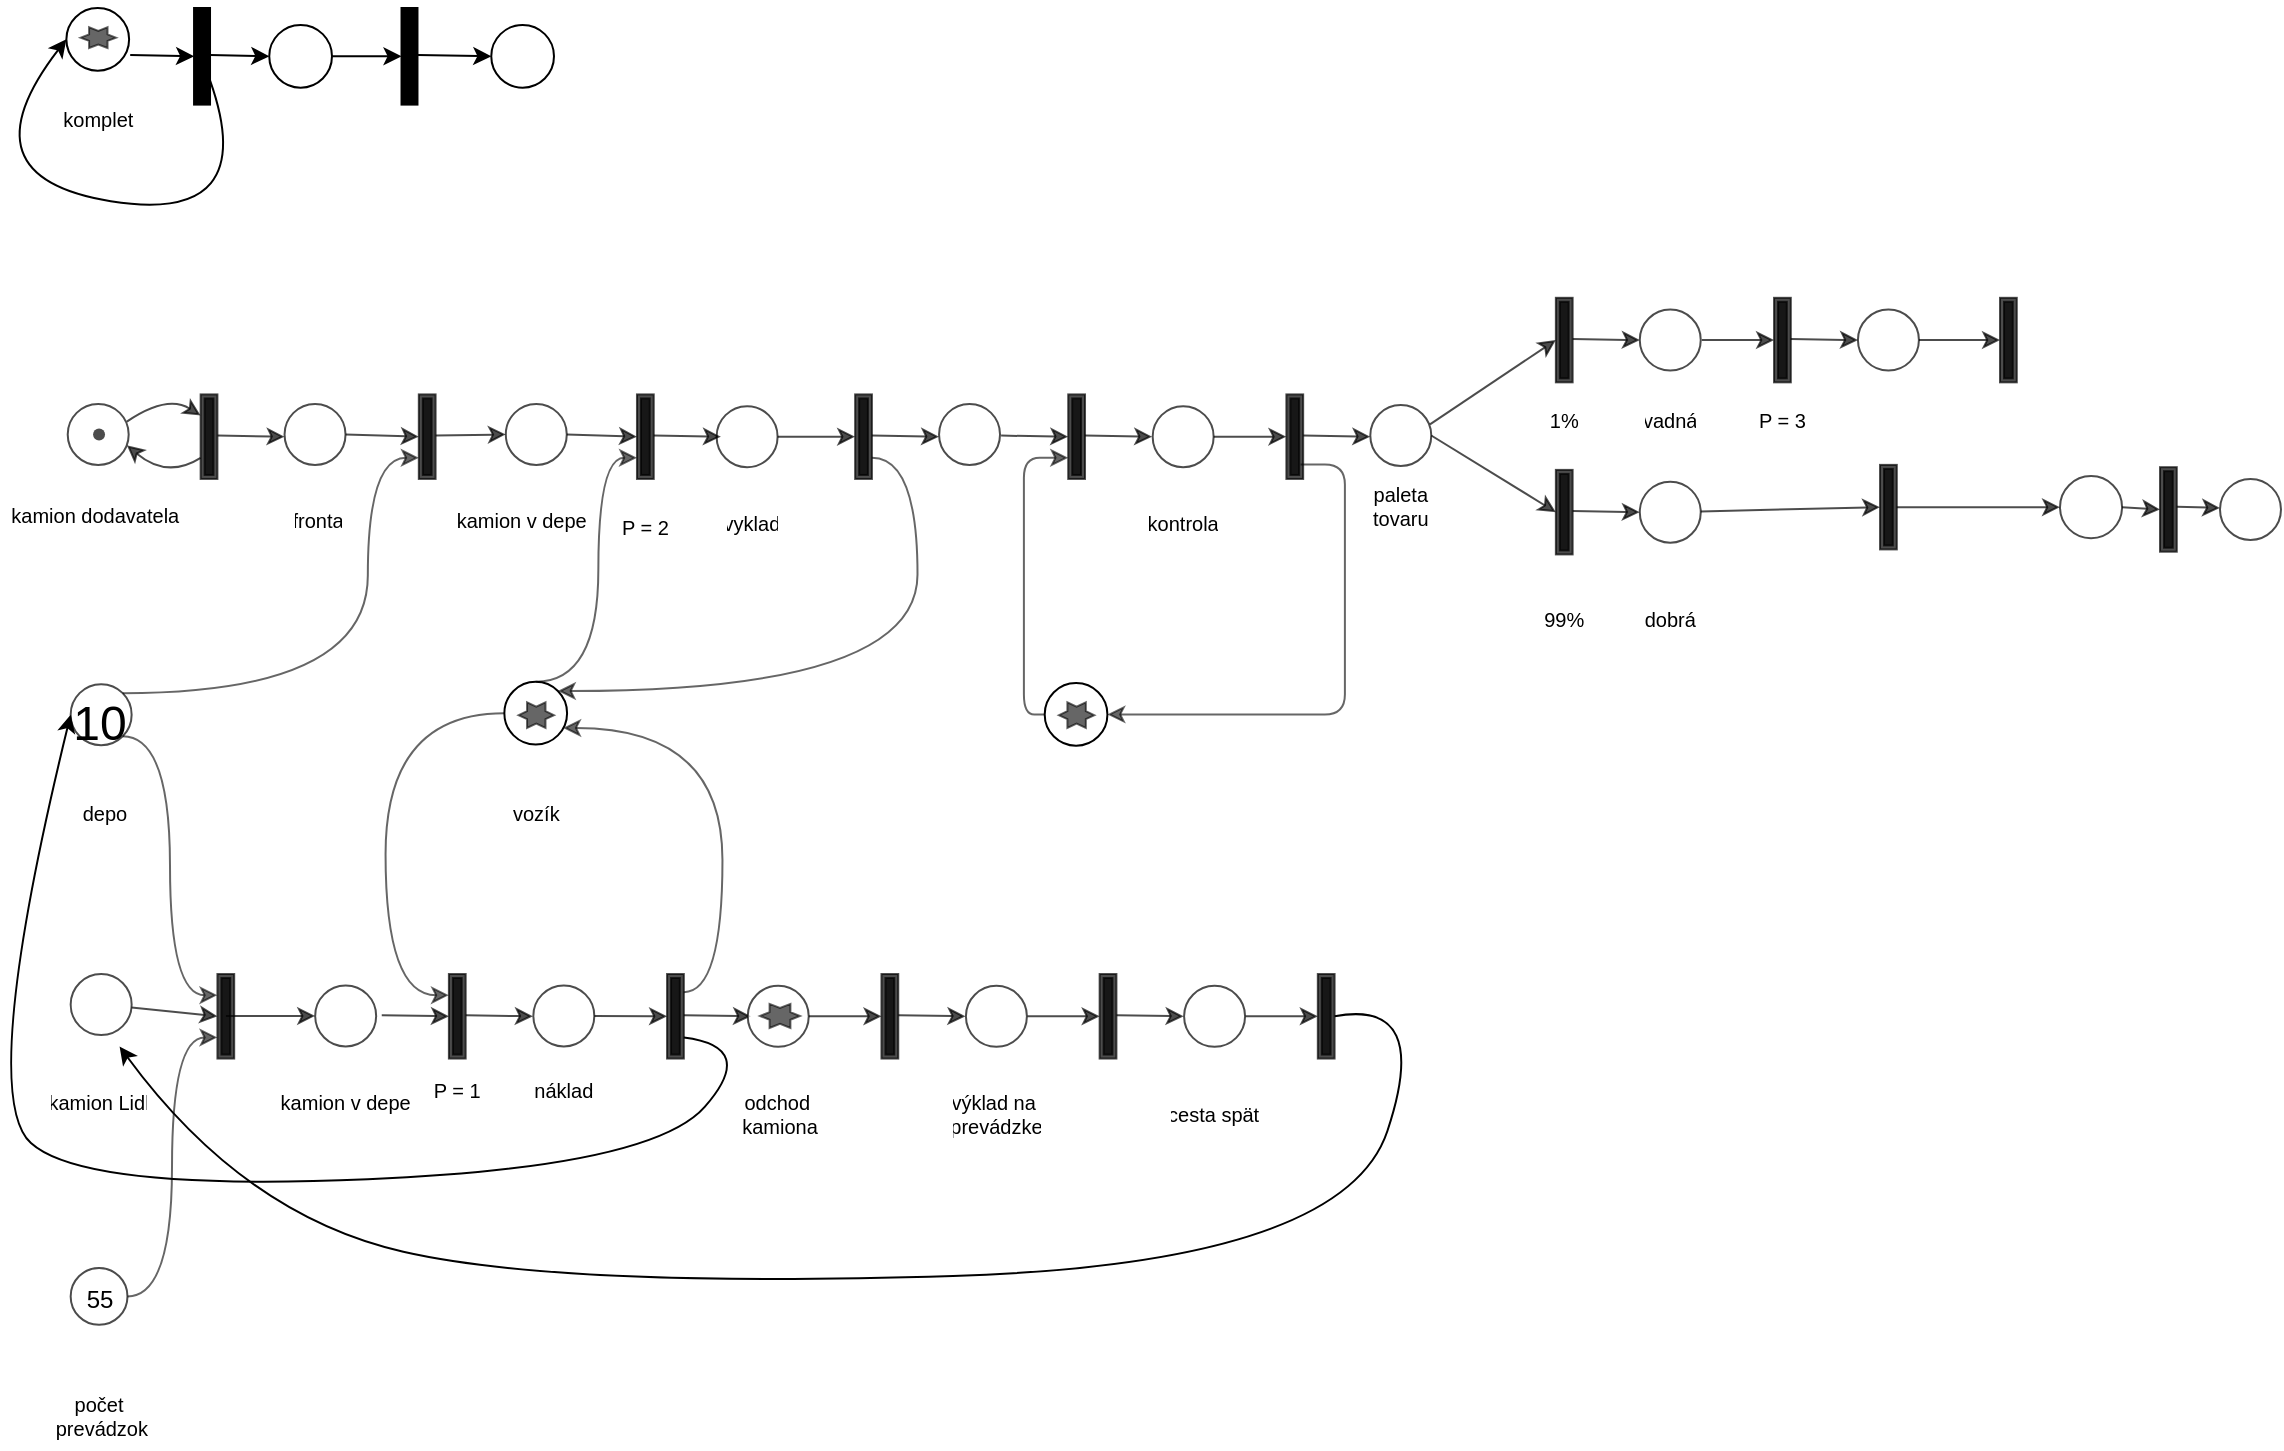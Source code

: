 <mxfile version="15.9.4" type="github">
  <diagram id="BWozmO_GkL4hXTO5bxPj" name="Page-1">
    <mxGraphModel dx="466" dy="721" grid="1" gridSize="10" guides="1" tooltips="1" connect="1" arrows="1" fold="1" page="1" pageScale="1" pageWidth="1169" pageHeight="827" background="#FFFFFF" math="0" shadow="0">
      <root>
        <mxCell id="0" />
        <mxCell id="1" parent="0" />
        <mxCell id="qQqdgJSJCcKyDMFwaH4q-240" value="" style="shape=ext;double=1;rounded=0;whiteSpace=wrap;html=1;fontSize=36;fillColor=#000000;snapToPoint=0;opacity=70;direction=west;" vertex="1" parent="1">
          <mxGeometry x="1020.005" y="197.906" width="8.391" height="42.264" as="geometry" />
        </mxCell>
        <mxCell id="qQqdgJSJCcKyDMFwaH4q-241" value="" style="endArrow=classic;html=1;rounded=0;snapToPoint=0;opacity=70;curved=1;entryX=1;entryY=0.5;entryDx=0;entryDy=0;exitX=0;exitY=0.5;exitDx=0;exitDy=0;" edge="1" parent="1" source="qQqdgJSJCcKyDMFwaH4q-218" target="qQqdgJSJCcKyDMFwaH4q-240">
          <mxGeometry width="50" height="50" relative="1" as="geometry">
            <mxPoint x="980" y="221" as="sourcePoint" />
            <mxPoint x="1016.095" y="221.128" as="targetPoint" />
          </mxGeometry>
        </mxCell>
        <mxCell id="qQqdgJSJCcKyDMFwaH4q-39" value="kamion dodavatela&#xa;" style="text;strokeColor=none;fillColor=none;align=center;verticalAlign=middle;spacingLeft=4;spacingRight=4;overflow=hidden;points=[[0,0.5],[1,0.5]];portConstraint=eastwest;rotatable=0;fontSize=10;rounded=0;" vertex="1" parent="1">
          <mxGeometry x="20" y="294.52" width="95.26" height="36.23" as="geometry" />
        </mxCell>
        <mxCell id="qQqdgJSJCcKyDMFwaH4q-21" value="&lt;p&gt;&lt;br&gt;&lt;/p&gt;" style="ellipse;whiteSpace=wrap;html=1;aspect=fixed;align=center;snapToPoint=0;opacity=70;rounded=0;direction=west;" vertex="1" parent="1">
          <mxGeometry x="53.855" y="250.958" width="30.489" height="30.489" as="geometry" />
        </mxCell>
        <mxCell id="qQqdgJSJCcKyDMFwaH4q-22" value="" style="endArrow=classic;html=1;rounded=0;snapToPoint=0;opacity=70;curved=1;exitX=0.03;exitY=0.709;exitDx=0;exitDy=0;exitPerimeter=0;entryX=1;entryY=0.75;entryDx=0;entryDy=0;" edge="1" parent="1" source="qQqdgJSJCcKyDMFwaH4q-21" target="qQqdgJSJCcKyDMFwaH4q-25">
          <mxGeometry width="50" height="50" relative="1" as="geometry">
            <mxPoint x="86.759" y="256.245" as="sourcePoint" />
            <mxPoint x="120.322" y="256.774" as="targetPoint" />
            <Array as="points">
              <mxPoint x="103.541" y="246.208" />
            </Array>
          </mxGeometry>
        </mxCell>
        <mxCell id="qQqdgJSJCcKyDMFwaH4q-23" value="" style="ellipse;whiteSpace=wrap;html=1;aspect=fixed;fontSize=36;snapToPoint=0;opacity=70;rounded=0;direction=west;" vertex="1" parent="1">
          <mxGeometry x="162.277" y="250.958" width="30.489" height="30.489" as="geometry" />
        </mxCell>
        <mxCell id="qQqdgJSJCcKyDMFwaH4q-24" value="" style="endArrow=classic;html=1;rounded=0;snapToPoint=0;opacity=70;curved=1;" edge="1" parent="1">
          <mxGeometry width="50" height="50" relative="1" as="geometry">
            <mxPoint x="128.713" y="266.811" as="sourcePoint" />
            <mxPoint x="162.277" y="267.34" as="targetPoint" />
          </mxGeometry>
        </mxCell>
        <mxCell id="qQqdgJSJCcKyDMFwaH4q-25" value="" style="shape=ext;double=1;rounded=0;whiteSpace=wrap;html=1;fontSize=36;fillColor=#000000;snapToPoint=0;opacity=70;direction=west;" vertex="1" parent="1">
          <mxGeometry x="120.322" y="246.208" width="8.391" height="42.264" as="geometry" />
        </mxCell>
        <mxCell id="qQqdgJSJCcKyDMFwaH4q-26" value="" style="ellipse;whiteSpace=wrap;html=1;aspect=fixed;fontSize=36;snapToPoint=0;opacity=70;rounded=0;direction=west;" vertex="1" parent="1">
          <mxGeometry x="272.899" y="250.958" width="30.489" height="30.489" as="geometry" />
        </mxCell>
        <mxCell id="qQqdgJSJCcKyDMFwaH4q-27" value="" style="endArrow=classic;html=1;rounded=0;snapToPoint=0;opacity=70;curved=1;entryX=1;entryY=0.5;entryDx=0;entryDy=0;" edge="1" parent="1" target="qQqdgJSJCcKyDMFwaH4q-26">
          <mxGeometry width="50" height="50" relative="1" as="geometry">
            <mxPoint x="237.795" y="266.811" as="sourcePoint" />
            <mxPoint x="271" y="267" as="targetPoint" />
          </mxGeometry>
        </mxCell>
        <mxCell id="qQqdgJSJCcKyDMFwaH4q-28" value="" style="shape=ext;double=1;rounded=0;whiteSpace=wrap;html=1;fontSize=36;fillColor=#000000;snapToPoint=0;opacity=70;direction=west;" vertex="1" parent="1">
          <mxGeometry x="229.404" y="246.208" width="8.391" height="42.264" as="geometry" />
        </mxCell>
        <mxCell id="qQqdgJSJCcKyDMFwaH4q-29" value="" style="endArrow=classic;html=1;rounded=0;snapToPoint=0;opacity=70;curved=1;exitX=0;exitY=0.5;exitDx=0;exitDy=0;" edge="1" parent="1" source="qQqdgJSJCcKyDMFwaH4q-23">
          <mxGeometry width="50" height="50" relative="1" as="geometry">
            <mxPoint x="195.841" y="266.811" as="sourcePoint" />
            <mxPoint x="229.404" y="267.34" as="targetPoint" />
          </mxGeometry>
        </mxCell>
        <mxCell id="qQqdgJSJCcKyDMFwaH4q-30" value="" style="endArrow=classic;html=1;rounded=0;snapToPoint=0;opacity=70;curved=1;entryX=0.03;entryY=0.321;entryDx=0;entryDy=0;entryPerimeter=0;exitX=1;exitY=0.25;exitDx=0;exitDy=0;" edge="1" parent="1" source="qQqdgJSJCcKyDMFwaH4q-25" target="qQqdgJSJCcKyDMFwaH4q-21">
          <mxGeometry width="50" height="50" relative="1" as="geometry">
            <mxPoint x="120.322" y="277.906" as="sourcePoint" />
            <mxPoint x="86.759" y="277.377" as="targetPoint" />
            <Array as="points">
              <mxPoint x="103.541" y="288.472" />
            </Array>
          </mxGeometry>
        </mxCell>
        <mxCell id="qQqdgJSJCcKyDMFwaH4q-33" value="" style="ellipse;whiteSpace=wrap;html=1;aspect=fixed;fontSize=36;snapToPoint=0;opacity=70;rounded=0;direction=west;" vertex="1" parent="1">
          <mxGeometry x="378.311" y="252.098" width="30.489" height="30.489" as="geometry" />
        </mxCell>
        <mxCell id="qQqdgJSJCcKyDMFwaH4q-34" value="" style="endArrow=classic;html=1;rounded=0;snapToPoint=0;opacity=70;curved=1;" edge="1" parent="1">
          <mxGeometry width="50" height="50" relative="1" as="geometry">
            <mxPoint x="346.877" y="266.811" as="sourcePoint" />
            <mxPoint x="380.441" y="267.34" as="targetPoint" />
          </mxGeometry>
        </mxCell>
        <mxCell id="qQqdgJSJCcKyDMFwaH4q-35" value="" style="shape=ext;double=1;rounded=0;whiteSpace=wrap;html=1;fontSize=36;fillColor=#000000;snapToPoint=0;opacity=70;direction=west;" vertex="1" parent="1">
          <mxGeometry x="338.486" y="246.208" width="8.391" height="42.264" as="geometry" />
        </mxCell>
        <mxCell id="qQqdgJSJCcKyDMFwaH4q-36" value="" style="endArrow=classic;html=1;rounded=0;snapToPoint=0;opacity=70;curved=1;exitX=0;exitY=0.5;exitDx=0;exitDy=0;" edge="1" parent="1" source="qQqdgJSJCcKyDMFwaH4q-26">
          <mxGeometry width="50" height="50" relative="1" as="geometry">
            <mxPoint x="304.922" y="266.811" as="sourcePoint" />
            <mxPoint x="338.486" y="267.34" as="targetPoint" />
          </mxGeometry>
        </mxCell>
        <mxCell id="qQqdgJSJCcKyDMFwaH4q-37" value="" style="shape=waypoint;fillStyle=solid;size=6;pointerEvents=1;points=[];fillColor=none;resizable=0;rotatable=0;perimeter=centerPerimeter;snapToPoint=0;fontSize=36;opacity=70;rounded=0;" vertex="1" parent="1">
          <mxGeometry x="49.532" y="246.199" width="40" height="40" as="geometry" />
        </mxCell>
        <mxCell id="qQqdgJSJCcKyDMFwaH4q-40" value="fronta&#xa;" style="text;strokeColor=none;fillColor=none;align=center;verticalAlign=middle;spacingLeft=4;spacingRight=4;overflow=hidden;points=[[0,0.5],[1,0.5]];portConstraint=eastwest;rotatable=0;fontSize=10;snapToPoint=0;opacity=70;rounded=0;direction=west;" vertex="1" parent="1">
          <mxGeometry x="162.277" y="299.038" width="33.564" height="31.698" as="geometry" />
        </mxCell>
        <mxCell id="qQqdgJSJCcKyDMFwaH4q-41" value="kamion v depe&#xa;" style="text;strokeColor=none;fillColor=none;align=center;verticalAlign=middle;spacingLeft=4;spacingRight=4;overflow=hidden;points=[[0,0.5],[1,0.5]];portConstraint=eastwest;rotatable=0;fontSize=10;snapToPoint=0;opacity=70;rounded=0;direction=west;" vertex="1" parent="1">
          <mxGeometry x="240" y="299.04" width="81.7" height="31.7" as="geometry" />
        </mxCell>
        <mxCell id="qQqdgJSJCcKyDMFwaH4q-42" value="" style="ellipse;whiteSpace=wrap;html=1;aspect=fixed;fontSize=36;snapToPoint=0;opacity=70;rounded=0;direction=west;" vertex="1" parent="1">
          <mxGeometry x="489.523" y="250.958" width="30.489" height="30.489" as="geometry" />
        </mxCell>
        <mxCell id="qQqdgJSJCcKyDMFwaH4q-43" value="" style="endArrow=classic;html=1;rounded=0;snapToPoint=0;opacity=70;curved=1;" edge="1" parent="1">
          <mxGeometry width="50" height="50" relative="1" as="geometry">
            <mxPoint x="455.959" y="266.811" as="sourcePoint" />
            <mxPoint x="489.523" y="267.34" as="targetPoint" />
          </mxGeometry>
        </mxCell>
        <mxCell id="qQqdgJSJCcKyDMFwaH4q-44" value="" style="shape=ext;double=1;rounded=0;whiteSpace=wrap;html=1;fontSize=36;fillColor=#000000;snapToPoint=0;opacity=70;direction=west;" vertex="1" parent="1">
          <mxGeometry x="447.568" y="246.208" width="8.391" height="42.264" as="geometry" />
        </mxCell>
        <mxCell id="qQqdgJSJCcKyDMFwaH4q-45" value="" style="endArrow=classic;html=1;rounded=0;snapToPoint=0;opacity=70;curved=1;exitX=0;exitY=0.5;exitDx=0;exitDy=0;" edge="1" parent="1" source="qQqdgJSJCcKyDMFwaH4q-33">
          <mxGeometry width="50" height="50" relative="1" as="geometry">
            <mxPoint x="414.004" y="266.811" as="sourcePoint" />
            <mxPoint x="447.568" y="267.34" as="targetPoint" />
          </mxGeometry>
        </mxCell>
        <mxCell id="qQqdgJSJCcKyDMFwaH4q-46" value="vyklad" style="text;strokeColor=none;fillColor=none;align=center;verticalAlign=middle;spacingLeft=4;spacingRight=4;overflow=hidden;points=[[0,0.5],[1,0.5]];portConstraint=eastwest;rotatable=0;fontSize=10;snapToPoint=0;opacity=70;rounded=0;direction=west;" vertex="1" parent="1">
          <mxGeometry x="378.307" y="294.509" width="35.304" height="31.698" as="geometry" />
        </mxCell>
        <mxCell id="qQqdgJSJCcKyDMFwaH4q-116" value="&lt;font style=&quot;font-size: 24px&quot;&gt;10&lt;/font&gt;" style="ellipse;whiteSpace=wrap;html=1;aspect=fixed;fontSize=36;snapToPoint=0;opacity=70;rounded=0;direction=west;" vertex="1" parent="1">
          <mxGeometry x="55.329" y="391.113" width="30.489" height="30.489" as="geometry" />
        </mxCell>
        <mxCell id="qQqdgJSJCcKyDMFwaH4q-118" value="depo" style="text;strokeColor=none;fillColor=none;align=left;verticalAlign=middle;spacingLeft=4;spacingRight=4;overflow=hidden;points=[[0,0.5],[1,0.5]];portConstraint=eastwest;rotatable=0;fontSize=10;snapToPoint=0;opacity=70;rounded=0;direction=west;" vertex="1" parent="1">
          <mxGeometry x="55.332" y="439.415" width="35.463" height="31.698" as="geometry" />
        </mxCell>
        <mxCell id="qQqdgJSJCcKyDMFwaH4q-119" value="" style="edgeStyle=elbowEdgeStyle;elbow=horizontal;endArrow=classic;html=1;fontSize=24;opacity=60;curved=1;entryX=1;entryY=0.25;entryDx=0;entryDy=0;exitX=0;exitY=1;exitDx=0;exitDy=0;" edge="1" parent="1" source="qQqdgJSJCcKyDMFwaH4q-116" target="qQqdgJSJCcKyDMFwaH4q-28">
          <mxGeometry width="50" height="50" relative="1" as="geometry">
            <mxPoint x="86.362" y="415.264" as="sourcePoint" />
            <mxPoint x="212.781" y="330.736" as="targetPoint" />
            <Array as="points">
              <mxPoint x="203.915" y="379.038" />
            </Array>
          </mxGeometry>
        </mxCell>
        <mxCell id="qQqdgJSJCcKyDMFwaH4q-120" value="" style="ellipse;whiteSpace=wrap;html=1;aspect=fixed;fontSize=36;snapToPoint=0;opacity=70;rounded=0;direction=west;" vertex="1" parent="1">
          <mxGeometry x="596.337" y="252.098" width="30.489" height="30.489" as="geometry" />
        </mxCell>
        <mxCell id="qQqdgJSJCcKyDMFwaH4q-121" value="" style="endArrow=classic;html=1;rounded=0;snapToPoint=0;opacity=70;curved=1;" edge="1" parent="1">
          <mxGeometry width="50" height="50" relative="1" as="geometry">
            <mxPoint x="562.504" y="266.811" as="sourcePoint" />
            <mxPoint x="596.067" y="267.34" as="targetPoint" />
          </mxGeometry>
        </mxCell>
        <mxCell id="qQqdgJSJCcKyDMFwaH4q-122" value="" style="shape=ext;double=1;rounded=0;whiteSpace=wrap;html=1;fontSize=36;fillColor=#000000;snapToPoint=0;opacity=70;direction=west;" vertex="1" parent="1">
          <mxGeometry x="554.113" y="246.208" width="8.391" height="42.264" as="geometry" />
        </mxCell>
        <mxCell id="qQqdgJSJCcKyDMFwaH4q-123" value="" style="endArrow=classic;html=1;rounded=0;snapToPoint=0;opacity=70;curved=1;" edge="1" parent="1">
          <mxGeometry width="50" height="50" relative="1" as="geometry">
            <mxPoint x="520.549" y="266.811" as="sourcePoint" />
            <mxPoint x="554.113" y="267.34" as="targetPoint" />
          </mxGeometry>
        </mxCell>
        <mxCell id="qQqdgJSJCcKyDMFwaH4q-124" value="" style="ellipse;whiteSpace=wrap;html=1;aspect=fixed;fontSize=36;snapToPoint=0;opacity=70;rounded=0;direction=west;" vertex="1" parent="1">
          <mxGeometry x="705.149" y="251.498" width="30.489" height="30.489" as="geometry" />
        </mxCell>
        <mxCell id="qQqdgJSJCcKyDMFwaH4q-125" value="" style="endArrow=classic;html=1;rounded=0;snapToPoint=0;opacity=70;curved=1;" edge="1" parent="1">
          <mxGeometry width="50" height="50" relative="1" as="geometry">
            <mxPoint x="671.586" y="266.811" as="sourcePoint" />
            <mxPoint x="705.149" y="267.34" as="targetPoint" />
          </mxGeometry>
        </mxCell>
        <mxCell id="qQqdgJSJCcKyDMFwaH4q-126" value="" style="shape=ext;double=1;rounded=0;whiteSpace=wrap;html=1;fontSize=36;fillColor=#000000;snapToPoint=0;opacity=70;direction=west;" vertex="1" parent="1">
          <mxGeometry x="663.195" y="246.208" width="8.391" height="42.264" as="geometry" />
        </mxCell>
        <mxCell id="qQqdgJSJCcKyDMFwaH4q-127" value="" style="endArrow=classic;html=1;rounded=0;snapToPoint=0;opacity=70;curved=1;exitX=0;exitY=0.5;exitDx=0;exitDy=0;" edge="1" parent="1" source="qQqdgJSJCcKyDMFwaH4q-120">
          <mxGeometry width="50" height="50" relative="1" as="geometry">
            <mxPoint x="629.631" y="266.811" as="sourcePoint" />
            <mxPoint x="663.195" y="267.34" as="targetPoint" />
          </mxGeometry>
        </mxCell>
        <mxCell id="qQqdgJSJCcKyDMFwaH4q-128" value="kontrola" style="text;strokeColor=none;fillColor=none;align=center;verticalAlign=middle;spacingLeft=4;spacingRight=4;overflow=hidden;points=[[0,0.5],[1,0.5]];portConstraint=eastwest;rotatable=0;fontSize=10;snapToPoint=0;opacity=70;rounded=0;direction=west;" vertex="1" parent="1">
          <mxGeometry x="589.376" y="294.509" width="44.409" height="31.698" as="geometry" />
        </mxCell>
        <mxCell id="qQqdgJSJCcKyDMFwaH4q-129" value="" style="ellipse;whiteSpace=wrap;html=1;aspect=fixed;fontSize=36;snapToPoint=0;opacity=70;rounded=0;direction=west;" vertex="1" parent="1">
          <mxGeometry x="55.333" y="536.019" width="30.489" height="30.489" as="geometry" />
        </mxCell>
        <mxCell id="qQqdgJSJCcKyDMFwaH4q-130" value="" style="shape=ext;double=1;rounded=0;whiteSpace=wrap;html=1;fontSize=36;fillColor=#000000;snapToPoint=0;opacity=70;direction=west;" vertex="1" parent="1">
          <mxGeometry x="128.711" y="536.019" width="8.391" height="42.264" as="geometry" />
        </mxCell>
        <mxCell id="qQqdgJSJCcKyDMFwaH4q-131" value="" style="endArrow=classic;html=1;rounded=0;snapToPoint=0;opacity=70;curved=1;entryX=1;entryY=0.5;entryDx=0;entryDy=0;" edge="1" parent="1" source="qQqdgJSJCcKyDMFwaH4q-129" target="qQqdgJSJCcKyDMFwaH4q-130">
          <mxGeometry width="50" height="50" relative="1" as="geometry">
            <mxPoint x="88.897" y="556.623" as="sourcePoint" />
            <mxPoint x="122.46" y="557.151" as="targetPoint" />
          </mxGeometry>
        </mxCell>
        <mxCell id="qQqdgJSJCcKyDMFwaH4q-132" value="kamion Lidl&#xa;" style="text;strokeColor=none;fillColor=none;align=center;verticalAlign=middle;spacingLeft=4;spacingRight=4;overflow=hidden;points=[[0,0.5],[1,0.5]];portConstraint=eastwest;rotatable=0;fontSize=10;snapToPoint=0;opacity=70;rounded=0;direction=west;" vertex="1" parent="1">
          <mxGeometry x="40.518" y="590.006" width="58.027" height="31.698" as="geometry" />
        </mxCell>
        <mxCell id="qQqdgJSJCcKyDMFwaH4q-133" value="" style="edgeStyle=elbowEdgeStyle;elbow=horizontal;endArrow=classic;html=1;fontSize=24;opacity=60;curved=1;exitX=0;exitY=0;exitDx=0;exitDy=0;entryX=1;entryY=0.75;entryDx=0;entryDy=0;" edge="1" parent="1" source="qQqdgJSJCcKyDMFwaH4q-116" target="qQqdgJSJCcKyDMFwaH4q-130">
          <mxGeometry width="50" height="50" relative="1" as="geometry">
            <mxPoint x="168.451" y="560.17" as="sourcePoint" />
            <mxPoint x="212.781" y="499.792" as="targetPoint" />
          </mxGeometry>
        </mxCell>
        <mxCell id="qQqdgJSJCcKyDMFwaH4q-134" value="" style="ellipse;whiteSpace=wrap;html=1;aspect=fixed;fontSize=36;snapToPoint=0;opacity=70;rounded=0;direction=west;" vertex="1" parent="1">
          <mxGeometry x="55.33" y="683" width="28.41" height="28.41" as="geometry" />
        </mxCell>
        <mxCell id="qQqdgJSJCcKyDMFwaH4q-135" value="" style="edgeStyle=elbowEdgeStyle;elbow=horizontal;endArrow=classic;html=1;fontSize=24;opacity=60;curved=1;exitX=0;exitY=0.5;exitDx=0;exitDy=0;entryX=1;entryY=0.25;entryDx=0;entryDy=0;" edge="1" parent="1" source="qQqdgJSJCcKyDMFwaH4q-134" target="qQqdgJSJCcKyDMFwaH4q-130">
          <mxGeometry width="50" height="50" relative="1" as="geometry">
            <mxPoint x="86.444" y="705.081" as="sourcePoint" />
            <mxPoint x="127.088" y="824.478" as="targetPoint" />
          </mxGeometry>
        </mxCell>
        <mxCell id="qQqdgJSJCcKyDMFwaH4q-140" value="komplet" style="text;strokeColor=none;fillColor=none;align=center;verticalAlign=middle;spacingLeft=4;spacingRight=4;overflow=hidden;points=[[0,0.5],[1,0.5]];portConstraint=eastwest;rotatable=0;fontSize=10;snapToPoint=0;opacity=70;rounded=0;direction=west;" vertex="1" parent="1">
          <mxGeometry x="46.36" y="92.832" width="45.588" height="31.698" as="geometry" />
        </mxCell>
        <mxCell id="qQqdgJSJCcKyDMFwaH4q-1" value="&lt;p&gt;&lt;br&gt;&lt;/p&gt;" style="ellipse;whiteSpace=wrap;html=1;aspect=fixed;align=center;rounded=0;" vertex="1" parent="1">
          <mxGeometry x="53.195" y="53" width="31.36" height="31.36" as="geometry" />
        </mxCell>
        <mxCell id="qQqdgJSJCcKyDMFwaH4q-2" value="" style="endArrow=classic;html=1;rounded=0;curved=1;" edge="1" parent="1">
          <mxGeometry width="50" height="50" relative="1" as="geometry">
            <mxPoint x="85.112" y="76.547" as="sourcePoint" />
            <mxPoint x="117.029" y="77.151" as="targetPoint" />
          </mxGeometry>
        </mxCell>
        <mxCell id="qQqdgJSJCcKyDMFwaH4q-4" value="" style="ellipse;whiteSpace=wrap;html=1;aspect=fixed;fontSize=36;rounded=0;" vertex="1" parent="1">
          <mxGeometry x="154.626" y="61.47" width="31.36" height="31.36" as="geometry" />
        </mxCell>
        <mxCell id="qQqdgJSJCcKyDMFwaH4q-5" value="" style="endArrow=classic;html=1;rounded=0;curved=1;entryX=0;entryY=0.5;entryDx=0;entryDy=0;" edge="1" parent="1" target="qQqdgJSJCcKyDMFwaH4q-4">
          <mxGeometry width="50" height="50" relative="1" as="geometry">
            <mxPoint x="125.009" y="76.547" as="sourcePoint" />
            <mxPoint x="156.926" y="77.151" as="targetPoint" />
          </mxGeometry>
        </mxCell>
        <mxCell id="qQqdgJSJCcKyDMFwaH4q-8" value="" style="shape=ext;double=1;rounded=0;whiteSpace=wrap;html=1;fontSize=36;fillColor=#000000;" vertex="1" parent="1">
          <mxGeometry x="117.029" y="53" width="7.979" height="48.302" as="geometry" />
        </mxCell>
        <mxCell id="qQqdgJSJCcKyDMFwaH4q-12" value="" style="ellipse;whiteSpace=wrap;html=1;aspect=fixed;fontSize=36;rounded=0;" vertex="1" parent="1">
          <mxGeometry x="265.636" y="61.47" width="31.36" height="31.36" as="geometry" />
        </mxCell>
        <mxCell id="qQqdgJSJCcKyDMFwaH4q-13" value="" style="endArrow=classic;html=1;rounded=0;curved=1;entryX=0;entryY=0.5;entryDx=0;entryDy=0;" edge="1" parent="1" target="qQqdgJSJCcKyDMFwaH4q-12">
          <mxGeometry width="50" height="50" relative="1" as="geometry">
            <mxPoint x="228.739" y="76.547" as="sourcePoint" />
            <mxPoint x="260.656" y="77.151" as="targetPoint" />
          </mxGeometry>
        </mxCell>
        <mxCell id="qQqdgJSJCcKyDMFwaH4q-14" value="" style="shape=ext;double=1;rounded=0;whiteSpace=wrap;html=1;fontSize=36;fillColor=#000000;" vertex="1" parent="1">
          <mxGeometry x="220.76" y="53" width="7.979" height="48.302" as="geometry" />
        </mxCell>
        <mxCell id="qQqdgJSJCcKyDMFwaH4q-19" value="" style="endArrow=classic;html=1;rounded=0;curved=1;exitX=1;exitY=0.5;exitDx=0;exitDy=0;" edge="1" parent="1" source="qQqdgJSJCcKyDMFwaH4q-4">
          <mxGeometry width="50" height="50" relative="1" as="geometry">
            <mxPoint x="189" y="77" as="sourcePoint" />
            <mxPoint x="220.76" y="77.151" as="targetPoint" />
          </mxGeometry>
        </mxCell>
        <mxCell id="qQqdgJSJCcKyDMFwaH4q-20" value="" style="endArrow=classic;html=1;rounded=0;fontSize=36;exitX=1;exitY=0.75;exitDx=0;exitDy=0;entryX=0;entryY=0.5;entryDx=0;entryDy=0;curved=1;" edge="1" parent="1" source="qQqdgJSJCcKyDMFwaH4q-8" target="qQqdgJSJCcKyDMFwaH4q-1">
          <mxGeometry width="50" height="50" relative="1" as="geometry">
            <mxPoint x="156.926" y="246.208" as="sourcePoint" />
            <mxPoint x="85.112" y="161.679" as="targetPoint" />
            <Array as="points">
              <mxPoint x="150.72" y="161.679" />
              <mxPoint y="137.528" />
            </Array>
          </mxGeometry>
        </mxCell>
        <mxCell id="qQqdgJSJCcKyDMFwaH4q-115" value="" style="verticalLabelPosition=bottom;verticalAlign=top;html=1;shape=mxgraph.basic.6_point_star;fontSize=10;fillColor=#000000;opacity=60;" vertex="1" parent="1">
          <mxGeometry x="60.29" y="62.66" width="17.73" height="10.34" as="geometry" />
        </mxCell>
        <mxCell id="qQqdgJSJCcKyDMFwaH4q-142" value="" style="ellipse;whiteSpace=wrap;html=1;aspect=fixed;fontSize=36;snapToPoint=0;opacity=70;rounded=0;direction=west;" vertex="1" parent="1">
          <mxGeometry x="177.589" y="541.739" width="30.489" height="30.489" as="geometry" />
        </mxCell>
        <mxCell id="qQqdgJSJCcKyDMFwaH4q-143" value="" style="ellipse;whiteSpace=wrap;html=1;aspect=fixed;fontSize=36;snapToPoint=0;opacity=70;rounded=0;direction=west;" vertex="1" parent="1">
          <mxGeometry x="286.67" y="541.739" width="30.489" height="30.489" as="geometry" />
        </mxCell>
        <mxCell id="qQqdgJSJCcKyDMFwaH4q-144" value="" style="endArrow=classic;html=1;rounded=0;snapToPoint=0;opacity=70;curved=1;" edge="1" parent="1">
          <mxGeometry width="50" height="50" relative="1" as="geometry">
            <mxPoint x="252.837" y="556.623" as="sourcePoint" />
            <mxPoint x="286.4" y="557.151" as="targetPoint" />
          </mxGeometry>
        </mxCell>
        <mxCell id="qQqdgJSJCcKyDMFwaH4q-145" value="" style="shape=ext;double=1;rounded=0;whiteSpace=wrap;html=1;fontSize=36;fillColor=#000000;snapToPoint=0;opacity=70;direction=west;" vertex="1" parent="1">
          <mxGeometry x="244.446" y="536.019" width="8.391" height="42.264" as="geometry" />
        </mxCell>
        <mxCell id="qQqdgJSJCcKyDMFwaH4q-146" value="" style="endArrow=classic;html=1;rounded=0;snapToPoint=0;opacity=70;curved=1;" edge="1" parent="1">
          <mxGeometry width="50" height="50" relative="1" as="geometry">
            <mxPoint x="210.882" y="556.623" as="sourcePoint" />
            <mxPoint x="244.446" y="557.151" as="targetPoint" />
          </mxGeometry>
        </mxCell>
        <mxCell id="qQqdgJSJCcKyDMFwaH4q-148" value="" style="endArrow=classic;html=1;rounded=0;snapToPoint=0;opacity=70;curved=1;" edge="1" parent="1">
          <mxGeometry width="50" height="50" relative="1" as="geometry">
            <mxPoint x="361.919" y="556.623" as="sourcePoint" />
            <mxPoint x="395.482" y="557.151" as="targetPoint" />
          </mxGeometry>
        </mxCell>
        <mxCell id="qQqdgJSJCcKyDMFwaH4q-149" value="" style="shape=ext;double=1;rounded=0;whiteSpace=wrap;html=1;fontSize=36;fillColor=#000000;snapToPoint=0;opacity=70;direction=west;" vertex="1" parent="1">
          <mxGeometry x="353.528" y="536.019" width="8.391" height="42.264" as="geometry" />
        </mxCell>
        <mxCell id="qQqdgJSJCcKyDMFwaH4q-150" value="" style="endArrow=classic;html=1;rounded=0;snapToPoint=0;opacity=70;curved=1;exitX=0;exitY=0.5;exitDx=0;exitDy=0;" edge="1" parent="1" source="qQqdgJSJCcKyDMFwaH4q-143">
          <mxGeometry width="50" height="50" relative="1" as="geometry">
            <mxPoint x="319.964" y="556.623" as="sourcePoint" />
            <mxPoint x="353.528" y="557.151" as="targetPoint" />
          </mxGeometry>
        </mxCell>
        <mxCell id="qQqdgJSJCcKyDMFwaH4q-151" value="náklad" style="text;strokeColor=none;fillColor=none;align=center;verticalAlign=middle;spacingLeft=4;spacingRight=4;overflow=hidden;points=[[0,0.5],[1,0.5]];portConstraint=eastwest;rotatable=0;fontSize=10;snapToPoint=0;opacity=70;rounded=0;direction=west;" vertex="1" parent="1">
          <mxGeometry x="279.05" y="578.29" width="45.73" height="31.7" as="geometry" />
        </mxCell>
        <mxCell id="qQqdgJSJCcKyDMFwaH4q-152" value="" style="ellipse;whiteSpace=wrap;html=1;aspect=fixed;fontSize=36;snapToPoint=0;opacity=70;rounded=0;direction=west;" vertex="1" parent="1">
          <mxGeometry x="393.876" y="541.909" width="30.489" height="30.489" as="geometry" />
        </mxCell>
        <mxCell id="qQqdgJSJCcKyDMFwaH4q-156" value="" style="ellipse;whiteSpace=wrap;html=1;aspect=fixed;fontSize=36;snapToPoint=0;opacity=70;rounded=0;direction=west;" vertex="1" parent="1">
          <mxGeometry x="502.958" y="541.909" width="30.489" height="30.489" as="geometry" />
        </mxCell>
        <mxCell id="qQqdgJSJCcKyDMFwaH4q-157" value="" style="endArrow=classic;html=1;rounded=0;snapToPoint=0;opacity=70;curved=1;" edge="1" parent="1">
          <mxGeometry width="50" height="50" relative="1" as="geometry">
            <mxPoint x="469.125" y="556.623" as="sourcePoint" />
            <mxPoint x="502.688" y="557.151" as="targetPoint" />
          </mxGeometry>
        </mxCell>
        <mxCell id="qQqdgJSJCcKyDMFwaH4q-158" value="" style="shape=ext;double=1;rounded=0;whiteSpace=wrap;html=1;fontSize=36;fillColor=#000000;snapToPoint=0;opacity=70;direction=west;" vertex="1" parent="1">
          <mxGeometry x="460.734" y="536.019" width="8.391" height="42.264" as="geometry" />
        </mxCell>
        <mxCell id="qQqdgJSJCcKyDMFwaH4q-159" value="" style="endArrow=classic;html=1;rounded=0;snapToPoint=0;opacity=70;curved=1;exitX=0;exitY=0.5;exitDx=0;exitDy=0;" edge="1" parent="1" source="qQqdgJSJCcKyDMFwaH4q-152">
          <mxGeometry width="50" height="50" relative="1" as="geometry">
            <mxPoint x="423.531" y="557.755" as="sourcePoint" />
            <mxPoint x="460.734" y="557.151" as="targetPoint" />
          </mxGeometry>
        </mxCell>
        <mxCell id="qQqdgJSJCcKyDMFwaH4q-160" value="odchod &#xa;kamiona" style="text;strokeColor=none;fillColor=none;align=center;verticalAlign=middle;spacingLeft=4;spacingRight=4;overflow=hidden;points=[[0,0.5],[1,0.5]];portConstraint=eastwest;rotatable=0;fontSize=10;snapToPoint=0;opacity=70;rounded=0;direction=west;" vertex="1" parent="1">
          <mxGeometry x="385.659" y="589.996" width="48.682" height="31.698" as="geometry" />
        </mxCell>
        <mxCell id="qQqdgJSJCcKyDMFwaH4q-162" value="" style="endArrow=classic;html=1;rounded=0;snapToPoint=0;opacity=70;curved=1;exitX=0.49;exitY=0.504;exitDx=0;exitDy=0;exitPerimeter=0;entryX=1;entryY=0.5;entryDx=0;entryDy=0;" edge="1" parent="1" source="qQqdgJSJCcKyDMFwaH4q-130" target="qQqdgJSJCcKyDMFwaH4q-142">
          <mxGeometry width="50" height="50" relative="1" as="geometry">
            <mxPoint x="141.853" y="556.442" as="sourcePoint" />
            <mxPoint x="175.416" y="556.97" as="targetPoint" />
          </mxGeometry>
        </mxCell>
        <mxCell id="qQqdgJSJCcKyDMFwaH4q-163" value="&lt;p&gt;&lt;br&gt;&lt;/p&gt;" style="ellipse;whiteSpace=wrap;html=1;aspect=fixed;align=center;rounded=0;" vertex="1" parent="1">
          <mxGeometry x="272.182" y="389.906" width="31.36" height="31.36" as="geometry" />
        </mxCell>
        <mxCell id="qQqdgJSJCcKyDMFwaH4q-164" value="" style="verticalLabelPosition=bottom;verticalAlign=top;html=1;shape=mxgraph.basic.6_point_star;fontSize=10;fillColor=#000000;opacity=60;" vertex="1" parent="1">
          <mxGeometry x="279.27" y="400.17" width="17.73" height="12.83" as="geometry" />
        </mxCell>
        <mxCell id="qQqdgJSJCcKyDMFwaH4q-167" value="" style="edgeStyle=elbowEdgeStyle;elbow=horizontal;endArrow=classic;html=1;fontSize=24;opacity=60;curved=1;exitX=0;exitY=0.5;exitDx=0;exitDy=0;entryX=1;entryY=0.75;entryDx=0;entryDy=0;" edge="1" parent="1" source="qQqdgJSJCcKyDMFwaH4q-163" target="qQqdgJSJCcKyDMFwaH4q-145">
          <mxGeometry width="50" height="50" relative="1" as="geometry">
            <mxPoint x="220.761" y="400.175" as="sourcePoint" />
            <mxPoint x="230.513" y="519.113" as="targetPoint" />
            <Array as="points">
              <mxPoint x="212.781" y="463.566" />
            </Array>
          </mxGeometry>
        </mxCell>
        <mxCell id="qQqdgJSJCcKyDMFwaH4q-168" value="kamion v depe&#xa;" style="text;strokeColor=none;fillColor=none;align=center;verticalAlign=middle;spacingLeft=4;spacingRight=4;overflow=hidden;points=[[0,0.5],[1,0.5]];portConstraint=eastwest;rotatable=0;fontSize=10;snapToPoint=0;opacity=70;rounded=0;direction=west;" vertex="1" parent="1">
          <mxGeometry x="154.63" y="590" width="76.4" height="31.7" as="geometry" />
        </mxCell>
        <mxCell id="qQqdgJSJCcKyDMFwaH4q-169" value="P = 1" style="text;strokeColor=none;fillColor=none;align=center;verticalAlign=middle;spacingLeft=4;spacingRight=4;overflow=hidden;points=[[0,0.5],[1,0.5]];portConstraint=eastwest;rotatable=0;fontSize=10;snapToPoint=0;opacity=70;rounded=0;direction=west;" vertex="1" parent="1">
          <mxGeometry x="230.991" y="578.286" width="35.304" height="31.698" as="geometry" />
        </mxCell>
        <mxCell id="qQqdgJSJCcKyDMFwaH4q-170" value="vozík" style="text;strokeColor=none;fillColor=none;align=left;verticalAlign=middle;spacingLeft=4;spacingRight=4;overflow=hidden;points=[[0,0.5],[1,0.5]];portConstraint=eastwest;rotatable=0;fontSize=10;snapToPoint=0;opacity=70;rounded=0;direction=west;" vertex="1" parent="1">
          <mxGeometry x="270.489" y="439.415" width="35.304" height="31.698" as="geometry" />
        </mxCell>
        <mxCell id="qQqdgJSJCcKyDMFwaH4q-171" value="" style="verticalLabelPosition=bottom;verticalAlign=top;html=1;shape=mxgraph.basic.6_point_star;fontSize=10;fillColor=#000000;opacity=60;" vertex="1" parent="1">
          <mxGeometry x="400" y="550.97" width="20" height="12.03" as="geometry" />
        </mxCell>
        <mxCell id="qQqdgJSJCcKyDMFwaH4q-173" value="výklad na &#xa;prevádzke" style="text;strokeColor=none;fillColor=none;align=center;verticalAlign=middle;spacingLeft=4;spacingRight=4;overflow=hidden;points=[[0,0.5],[1,0.5]];portConstraint=eastwest;rotatable=0;fontSize=10;snapToPoint=0;opacity=70;rounded=0;direction=west;" vertex="1" parent="1">
          <mxGeometry x="491.311" y="590.006" width="53.789" height="31.698" as="geometry" />
        </mxCell>
        <mxCell id="qQqdgJSJCcKyDMFwaH4q-174" value="" style="ellipse;whiteSpace=wrap;html=1;aspect=fixed;fontSize=36;snapToPoint=0;opacity=70;rounded=0;direction=west;" vertex="1" parent="1">
          <mxGeometry x="612.044" y="541.909" width="30.489" height="30.489" as="geometry" />
        </mxCell>
        <mxCell id="qQqdgJSJCcKyDMFwaH4q-175" value="" style="endArrow=classic;html=1;rounded=0;snapToPoint=0;opacity=70;curved=1;" edge="1" parent="1">
          <mxGeometry width="50" height="50" relative="1" as="geometry">
            <mxPoint x="578.21" y="556.623" as="sourcePoint" />
            <mxPoint x="611.774" y="557.151" as="targetPoint" />
          </mxGeometry>
        </mxCell>
        <mxCell id="qQqdgJSJCcKyDMFwaH4q-176" value="" style="shape=ext;double=1;rounded=0;whiteSpace=wrap;html=1;fontSize=36;fillColor=#000000;snapToPoint=0;opacity=70;direction=west;" vertex="1" parent="1">
          <mxGeometry x="569.819" y="536.019" width="8.391" height="42.264" as="geometry" />
        </mxCell>
        <mxCell id="qQqdgJSJCcKyDMFwaH4q-177" value="" style="endArrow=classic;html=1;rounded=0;snapToPoint=0;opacity=70;curved=1;exitX=0;exitY=0.5;exitDx=0;exitDy=0;" edge="1" parent="1">
          <mxGeometry width="50" height="50" relative="1" as="geometry">
            <mxPoint x="533.723" y="557.151" as="sourcePoint" />
            <mxPoint x="569.819" y="557.151" as="targetPoint" />
          </mxGeometry>
        </mxCell>
        <mxCell id="qQqdgJSJCcKyDMFwaH4q-178" value="cesta späť" style="text;strokeColor=none;fillColor=none;align=center;verticalAlign=middle;spacingLeft=4;spacingRight=4;overflow=hidden;points=[[0,0.5],[1,0.5]];portConstraint=eastwest;rotatable=0;fontSize=10;snapToPoint=0;opacity=70;rounded=0;direction=west;" vertex="1" parent="1">
          <mxGeometry x="600.397" y="590.006" width="53.789" height="31.698" as="geometry" />
        </mxCell>
        <mxCell id="qQqdgJSJCcKyDMFwaH4q-179" value="" style="shape=ext;double=1;rounded=0;whiteSpace=wrap;html=1;fontSize=36;fillColor=#000000;snapToPoint=0;opacity=70;direction=west;" vertex="1" parent="1">
          <mxGeometry x="678.905" y="536.019" width="8.391" height="42.264" as="geometry" />
        </mxCell>
        <mxCell id="qQqdgJSJCcKyDMFwaH4q-180" value="" style="endArrow=classic;html=1;rounded=0;snapToPoint=0;opacity=70;curved=1;exitX=0;exitY=0.5;exitDx=0;exitDy=0;" edge="1" parent="1">
          <mxGeometry width="50" height="50" relative="1" as="geometry">
            <mxPoint x="642.808" y="557.151" as="sourcePoint" />
            <mxPoint x="678.905" y="557.151" as="targetPoint" />
          </mxGeometry>
        </mxCell>
        <mxCell id="qQqdgJSJCcKyDMFwaH4q-183" value="" style="endArrow=classic;html=1;rounded=0;fontSize=36;curved=1;exitX=0;exitY=0.25;exitDx=0;exitDy=0;entryX=1;entryY=0.5;entryDx=0;entryDy=0;" edge="1" parent="1" source="qQqdgJSJCcKyDMFwaH4q-149" target="qQqdgJSJCcKyDMFwaH4q-116">
          <mxGeometry width="50" height="50" relative="1" as="geometry">
            <mxPoint x="700.403" y="693.0" as="sourcePoint" />
            <mxPoint x="53.195" y="415.264" as="targetPoint" />
            <Array as="points">
              <mxPoint x="398.964" y="572.245" />
              <mxPoint x="345.769" y="632.623" />
              <mxPoint x="62.061" y="644.698" />
              <mxPoint x="8.866" y="596.396" />
            </Array>
          </mxGeometry>
        </mxCell>
        <mxCell id="qQqdgJSJCcKyDMFwaH4q-189" value="" style="edgeStyle=elbowEdgeStyle;elbow=horizontal;endArrow=classic;html=1;fontSize=24;opacity=60;curved=1;exitX=0;exitY=0.5;exitDx=0;exitDy=0;entryX=0.938;entryY=0.735;entryDx=0;entryDy=0;entryPerimeter=0;" edge="1" parent="1" target="qQqdgJSJCcKyDMFwaH4q-163">
          <mxGeometry width="50" height="50" relative="1" as="geometry">
            <mxPoint x="361.919" y="545.075" as="sourcePoint" />
            <mxPoint x="389.655" y="410.132" as="targetPoint" />
            <Array as="points">
              <mxPoint x="381.232" y="463.566" />
            </Array>
          </mxGeometry>
        </mxCell>
        <mxCell id="qQqdgJSJCcKyDMFwaH4q-188" value="" style="endArrow=classic;html=1;rounded=0;fontSize=36;curved=1;exitX=0;exitY=0.5;exitDx=0;exitDy=0;" edge="1" parent="1" source="qQqdgJSJCcKyDMFwaH4q-179">
          <mxGeometry width="50" height="50" relative="1" as="geometry">
            <mxPoint x="791.722" y="557.755" as="sourcePoint" />
            <mxPoint x="79.793" y="572.245" as="targetPoint" />
            <Array as="points">
              <mxPoint x="735.867" y="548.094" />
              <mxPoint x="691.538" y="680.925" />
              <mxPoint x="301.439" y="693.0" />
              <mxPoint x="141.854" y="656.774" />
            </Array>
          </mxGeometry>
        </mxCell>
        <mxCell id="qQqdgJSJCcKyDMFwaH4q-190" value="" style="edgeStyle=elbowEdgeStyle;elbow=horizontal;endArrow=classic;html=1;fontSize=24;opacity=60;curved=1;exitX=0.5;exitY=0;exitDx=0;exitDy=0;entryX=1;entryY=0.25;entryDx=0;entryDy=0;" edge="1" parent="1" source="qQqdgJSJCcKyDMFwaH4q-163" target="qQqdgJSJCcKyDMFwaH4q-35">
          <mxGeometry width="50" height="50" relative="1" as="geometry">
            <mxPoint x="377.23" y="439.415" as="sourcePoint" />
            <mxPoint x="317.432" y="316.197" as="targetPoint" />
            <Array as="points">
              <mxPoint x="319.171" y="330.736" />
            </Array>
          </mxGeometry>
        </mxCell>
        <mxCell id="qQqdgJSJCcKyDMFwaH4q-191" value="P = 2" style="text;strokeColor=none;fillColor=none;align=center;verticalAlign=middle;spacingLeft=4;spacingRight=4;overflow=hidden;points=[[0,0.5],[1,0.5]];portConstraint=eastwest;rotatable=0;fontSize=10;snapToPoint=0;opacity=70;rounded=0;direction=west;" vertex="1" parent="1">
          <mxGeometry x="325.032" y="296.78" width="35.304" height="31.698" as="geometry" />
        </mxCell>
        <mxCell id="qQqdgJSJCcKyDMFwaH4q-192" value="počet &#xa;prevádzok" style="text;strokeColor=none;fillColor=none;align=center;verticalAlign=middle;spacingLeft=4;spacingRight=4;overflow=hidden;points=[[0,0.5],[1,0.5]];portConstraint=eastwest;rotatable=0;fontSize=10;snapToPoint=0;opacity=70;rounded=0;direction=west;" vertex="1" parent="1">
          <mxGeometry x="41.918" y="741.302" width="58.027" height="31.698" as="geometry" />
        </mxCell>
        <mxCell id="qQqdgJSJCcKyDMFwaH4q-193" value="" style="edgeStyle=elbowEdgeStyle;elbow=horizontal;endArrow=classic;html=1;fontSize=24;opacity=60;curved=1;exitX=0;exitY=0.25;exitDx=0;exitDy=0;entryX=1;entryY=0;entryDx=0;entryDy=0;" edge="1" parent="1" source="qQqdgJSJCcKyDMFwaH4q-44" target="qQqdgJSJCcKyDMFwaH4q-163">
          <mxGeometry width="50" height="50" relative="1" as="geometry">
            <mxPoint x="384.777" y="330.748" as="sourcePoint" />
            <mxPoint x="301.439" y="391.113" as="targetPoint" />
            <Array as="points">
              <mxPoint x="478.757" y="294.509" />
              <mxPoint x="434.427" y="366.962" />
            </Array>
          </mxGeometry>
        </mxCell>
        <mxCell id="qQqdgJSJCcKyDMFwaH4q-194" value="&lt;p&gt;&lt;br&gt;&lt;/p&gt;" style="ellipse;whiteSpace=wrap;html=1;aspect=fixed;align=center;rounded=0;" vertex="1" parent="1">
          <mxGeometry x="542.352" y="390.509" width="31.36" height="31.36" as="geometry" />
        </mxCell>
        <mxCell id="qQqdgJSJCcKyDMFwaH4q-195" value="" style="verticalLabelPosition=bottom;verticalAlign=top;html=1;shape=mxgraph.basic.6_point_star;fontSize=10;fillColor=#000000;opacity=60;" vertex="1" parent="1">
          <mxGeometry x="549.44" y="400.17" width="17.73" height="12.83" as="geometry" />
        </mxCell>
        <mxCell id="qQqdgJSJCcKyDMFwaH4q-196" value="" style="edgeStyle=elbowEdgeStyle;elbow=horizontal;endArrow=classic;html=1;fontSize=24;opacity=60;entryX=1;entryY=0.25;entryDx=0;entryDy=0;rounded=1;exitX=0;exitY=0.5;exitDx=0;exitDy=0;" edge="1" parent="1" source="qQqdgJSJCcKyDMFwaH4q-194" target="qQqdgJSJCcKyDMFwaH4q-122">
          <mxGeometry width="50" height="50" relative="1" as="geometry">
            <mxPoint x="540.818" y="412.849" as="sourcePoint" />
            <mxPoint x="531.797" y="326.208" as="targetPoint" />
            <Array as="points">
              <mxPoint x="531.952" y="342.811" />
            </Array>
          </mxGeometry>
        </mxCell>
        <mxCell id="qQqdgJSJCcKyDMFwaH4q-197" value="" style="edgeStyle=elbowEdgeStyle;elbow=horizontal;endArrow=classic;html=1;fontSize=24;opacity=60;exitX=0;exitY=0;exitDx=0;exitDy=0;entryX=1;entryY=0.5;entryDx=0;entryDy=0;rounded=1;" edge="1" parent="1" target="qQqdgJSJCcKyDMFwaH4q-194">
          <mxGeometry width="50" height="50" relative="1" as="geometry">
            <mxPoint x="670.282" y="281.202" as="sourcePoint" />
            <mxPoint x="663.195" y="400.172" as="targetPoint" />
            <Array as="points">
              <mxPoint x="692.451" y="334.032" />
            </Array>
          </mxGeometry>
        </mxCell>
        <mxCell id="qQqdgJSJCcKyDMFwaH4q-198" value="" style="ellipse;whiteSpace=wrap;html=1;aspect=fixed;fontSize=36;snapToPoint=0;opacity=70;rounded=0;direction=east;" vertex="1" parent="1">
          <mxGeometry x="839.884" y="203.796" width="30.489" height="30.489" as="geometry" />
        </mxCell>
        <mxCell id="qQqdgJSJCcKyDMFwaH4q-199" value="" style="endArrow=classic;html=1;rounded=0;snapToPoint=0;opacity=70;curved=1;" edge="1" parent="1">
          <mxGeometry width="50" height="50" relative="1" as="geometry">
            <mxPoint x="806.32" y="218.509" as="sourcePoint" />
            <mxPoint x="839.884" y="219.038" as="targetPoint" />
          </mxGeometry>
        </mxCell>
        <mxCell id="qQqdgJSJCcKyDMFwaH4q-200" value="" style="shape=ext;double=1;rounded=0;whiteSpace=wrap;html=1;fontSize=36;fillColor=#000000;snapToPoint=0;opacity=70;direction=east;" vertex="1" parent="1">
          <mxGeometry x="797.929" y="197.906" width="8.391" height="42.264" as="geometry" />
        </mxCell>
        <mxCell id="qQqdgJSJCcKyDMFwaH4q-201" value="" style="endArrow=classic;html=1;rounded=0;snapToPoint=0;opacity=70;curved=1;entryX=0;entryY=0.5;entryDx=0;entryDy=0;" edge="1" parent="1" target="qQqdgJSJCcKyDMFwaH4q-200">
          <mxGeometry width="50" height="50" relative="1" as="geometry">
            <mxPoint x="734.98" y="261.158" as="sourcePoint" />
            <mxPoint x="797.929" y="224.328" as="targetPoint" />
          </mxGeometry>
        </mxCell>
        <mxCell id="qQqdgJSJCcKyDMFwaH4q-203" value="" style="ellipse;whiteSpace=wrap;html=1;aspect=fixed;fontSize=36;snapToPoint=0;opacity=70;rounded=0;direction=east;" vertex="1" parent="1">
          <mxGeometry x="839.884" y="289.833" width="30.489" height="30.489" as="geometry" />
        </mxCell>
        <mxCell id="qQqdgJSJCcKyDMFwaH4q-204" value="" style="endArrow=classic;html=1;rounded=0;snapToPoint=0;opacity=70;curved=1;" edge="1" parent="1">
          <mxGeometry width="50" height="50" relative="1" as="geometry">
            <mxPoint x="806.32" y="304.547" as="sourcePoint" />
            <mxPoint x="839.884" y="305.075" as="targetPoint" />
          </mxGeometry>
        </mxCell>
        <mxCell id="qQqdgJSJCcKyDMFwaH4q-205" value="" style="shape=ext;double=1;rounded=0;whiteSpace=wrap;html=1;fontSize=36;fillColor=#000000;snapToPoint=0;opacity=70;direction=east;" vertex="1" parent="1">
          <mxGeometry x="797.929" y="283.943" width="8.391" height="42.264" as="geometry" />
        </mxCell>
        <mxCell id="qQqdgJSJCcKyDMFwaH4q-206" value="" style="endArrow=classic;html=1;rounded=0;snapToPoint=0;opacity=70;curved=1;entryX=0;entryY=0.5;entryDx=0;entryDy=0;exitX=0;exitY=0.5;exitDx=0;exitDy=0;" edge="1" parent="1" source="qQqdgJSJCcKyDMFwaH4q-124" target="qQqdgJSJCcKyDMFwaH4q-205">
          <mxGeometry width="50" height="50" relative="1" as="geometry">
            <mxPoint x="743.784" y="276.357" as="sourcePoint" />
            <mxPoint x="797.929" y="310.365" as="targetPoint" />
          </mxGeometry>
        </mxCell>
        <mxCell id="qQqdgJSJCcKyDMFwaH4q-207" value="99%" style="text;strokeColor=none;fillColor=none;align=center;verticalAlign=middle;spacingLeft=4;spacingRight=4;overflow=hidden;points=[[0,0.5],[1,0.5]];portConstraint=eastwest;rotatable=0;fontSize=10;snapToPoint=0;opacity=70;rounded=0;direction=west;" vertex="1" parent="1">
          <mxGeometry x="784.35" y="342.81" width="35.56" height="31.7" as="geometry" />
        </mxCell>
        <mxCell id="qQqdgJSJCcKyDMFwaH4q-208" value="1%" style="text;strokeColor=none;fillColor=none;align=center;verticalAlign=middle;spacingLeft=4;spacingRight=4;overflow=hidden;points=[[0,0.5],[1,0.5]];portConstraint=eastwest;rotatable=0;fontSize=10;snapToPoint=0;opacity=70;rounded=0;direction=west;" vertex="1" parent="1">
          <mxGeometry x="788.69" y="243.189" width="26.872" height="31.698" as="geometry" />
        </mxCell>
        <mxCell id="qQqdgJSJCcKyDMFwaH4q-218" value="" style="ellipse;whiteSpace=wrap;html=1;aspect=fixed;fontSize=36;snapToPoint=0;opacity=70;rounded=0;direction=west;" vertex="1" parent="1">
          <mxGeometry x="948.969" y="203.796" width="30.489" height="30.489" as="geometry" />
        </mxCell>
        <mxCell id="qQqdgJSJCcKyDMFwaH4q-219" value="" style="endArrow=classic;html=1;rounded=0;snapToPoint=0;opacity=70;curved=1;" edge="1" parent="1">
          <mxGeometry width="50" height="50" relative="1" as="geometry">
            <mxPoint x="915.406" y="218.509" as="sourcePoint" />
            <mxPoint x="948.969" y="219.038" as="targetPoint" />
          </mxGeometry>
        </mxCell>
        <mxCell id="qQqdgJSJCcKyDMFwaH4q-220" value="" style="shape=ext;double=1;rounded=0;whiteSpace=wrap;html=1;fontSize=36;fillColor=#000000;snapToPoint=0;opacity=70;direction=west;" vertex="1" parent="1">
          <mxGeometry x="907.015" y="197.906" width="8.391" height="42.264" as="geometry" />
        </mxCell>
        <mxCell id="qQqdgJSJCcKyDMFwaH4q-221" value="" style="endArrow=classic;html=1;rounded=0;snapToPoint=0;opacity=70;curved=1;exitX=0;exitY=0.5;exitDx=0;exitDy=0;" edge="1" parent="1">
          <mxGeometry width="50" height="50" relative="1" as="geometry">
            <mxPoint x="870.918" y="219.038" as="sourcePoint" />
            <mxPoint x="907.015" y="219.038" as="targetPoint" />
          </mxGeometry>
        </mxCell>
        <mxCell id="qQqdgJSJCcKyDMFwaH4q-222" value="" style="ellipse;whiteSpace=wrap;html=1;aspect=fixed;fontSize=36;snapToPoint=0;opacity=70;rounded=0;direction=west;" vertex="1" parent="1">
          <mxGeometry x="1050" y="287.06" width="31.03" height="31.03" as="geometry" />
        </mxCell>
        <mxCell id="qQqdgJSJCcKyDMFwaH4q-223" value="" style="endArrow=classic;html=1;rounded=0;snapToPoint=0;opacity=70;curved=1;startArrow=none;exitX=0;exitY=0.5;exitDx=0;exitDy=0;entryX=1;entryY=0.5;entryDx=0;entryDy=0;" edge="1" parent="1" source="qQqdgJSJCcKyDMFwaH4q-224" target="qQqdgJSJCcKyDMFwaH4q-222">
          <mxGeometry width="50" height="50" relative="1" as="geometry">
            <mxPoint x="915.406" y="304.547" as="sourcePoint" />
            <mxPoint x="1050" y="305" as="targetPoint" />
          </mxGeometry>
        </mxCell>
        <mxCell id="qQqdgJSJCcKyDMFwaH4q-225" value="" style="endArrow=classic;html=1;rounded=0;snapToPoint=0;opacity=70;curved=1;entryX=1;entryY=0.5;entryDx=0;entryDy=0;" edge="1" parent="1" source="qQqdgJSJCcKyDMFwaH4q-203" target="qQqdgJSJCcKyDMFwaH4q-224">
          <mxGeometry width="50" height="50" relative="1" as="geometry">
            <mxPoint x="871" y="303" as="sourcePoint" />
            <mxPoint x="907.015" y="305.075" as="targetPoint" />
          </mxGeometry>
        </mxCell>
        <mxCell id="qQqdgJSJCcKyDMFwaH4q-229" value="&lt;font style=&quot;font-size: 12px&quot;&gt;55&lt;/font&gt;" style="text;html=1;strokeColor=none;fillColor=none;align=center;verticalAlign=middle;whiteSpace=wrap;rounded=0;fontSize=18;opacity=60;" vertex="1" parent="1">
          <mxGeometry x="60.29" y="687.2" width="20" height="20" as="geometry" />
        </mxCell>
        <mxCell id="qQqdgJSJCcKyDMFwaH4q-224" value="" style="shape=ext;double=1;rounded=0;whiteSpace=wrap;html=1;fontSize=36;fillColor=#000000;snapToPoint=0;opacity=70;direction=west;" vertex="1" parent="1">
          <mxGeometry x="960.015" y="281.443" width="8.391" height="42.264" as="geometry" />
        </mxCell>
        <mxCell id="qQqdgJSJCcKyDMFwaH4q-245" value="" style="shape=ext;double=1;rounded=0;whiteSpace=wrap;html=1;fontSize=36;fillColor=#000000;snapToPoint=0;opacity=70;direction=west;" vertex="1" parent="1">
          <mxGeometry x="1100.005" y="282.586" width="8.391" height="42.264" as="geometry" />
        </mxCell>
        <mxCell id="qQqdgJSJCcKyDMFwaH4q-246" value="" style="endArrow=classic;html=1;rounded=0;snapToPoint=0;opacity=70;curved=1;exitX=0;exitY=0.5;exitDx=0;exitDy=0;entryX=1;entryY=0.5;entryDx=0;entryDy=0;" edge="1" parent="1" target="qQqdgJSJCcKyDMFwaH4q-245">
          <mxGeometry width="50" height="50" relative="1" as="geometry">
            <mxPoint x="1081.028" y="302.58" as="sourcePoint" />
            <mxPoint x="1100" y="303" as="targetPoint" />
          </mxGeometry>
        </mxCell>
        <mxCell id="qQqdgJSJCcKyDMFwaH4q-247" value="" style="ellipse;whiteSpace=wrap;html=1;aspect=fixed;fontSize=36;snapToPoint=0;opacity=70;rounded=0;direction=west;" vertex="1" parent="1">
          <mxGeometry x="1129.999" y="288.476" width="30.489" height="30.489" as="geometry" />
        </mxCell>
        <mxCell id="qQqdgJSJCcKyDMFwaH4q-248" value="" style="endArrow=classic;html=1;rounded=0;snapToPoint=0;opacity=70;curved=1;" edge="1" parent="1">
          <mxGeometry width="50" height="50" relative="1" as="geometry">
            <mxPoint x="1108.396" y="302.319" as="sourcePoint" />
            <mxPoint x="1130" y="303" as="targetPoint" />
          </mxGeometry>
        </mxCell>
        <mxCell id="qQqdgJSJCcKyDMFwaH4q-250" value="paleta&#xa;tovaru" style="text;strokeColor=none;fillColor=none;align=center;verticalAlign=middle;spacingLeft=4;spacingRight=4;overflow=hidden;points=[[0,0.5],[1,0.5]];portConstraint=eastwest;rotatable=0;fontSize=10;snapToPoint=0;opacity=70;rounded=0;direction=west;" vertex="1" parent="1">
          <mxGeometry x="698.186" y="286.199" width="44.409" height="31.698" as="geometry" />
        </mxCell>
        <mxCell id="qQqdgJSJCcKyDMFwaH4q-251" value="dobrá" style="text;strokeColor=none;fillColor=none;align=center;verticalAlign=middle;spacingLeft=4;spacingRight=4;overflow=hidden;points=[[0,0.5],[1,0.5]];portConstraint=eastwest;rotatable=0;fontSize=10;snapToPoint=0;opacity=70;rounded=0;direction=west;" vertex="1" parent="1">
          <mxGeometry x="837.35" y="342.81" width="35.56" height="31.7" as="geometry" />
        </mxCell>
        <mxCell id="qQqdgJSJCcKyDMFwaH4q-252" value="vadná" style="text;strokeColor=none;fillColor=none;align=center;verticalAlign=middle;spacingLeft=4;spacingRight=4;overflow=hidden;points=[[0,0.5],[1,0.5]];portConstraint=eastwest;rotatable=0;fontSize=10;snapToPoint=0;opacity=70;rounded=0;direction=west;" vertex="1" parent="1">
          <mxGeometry x="837.35" y="243.19" width="35.56" height="31.7" as="geometry" />
        </mxCell>
        <mxCell id="qQqdgJSJCcKyDMFwaH4q-253" value="P = 3" style="text;strokeColor=none;fillColor=none;align=center;verticalAlign=middle;spacingLeft=4;spacingRight=4;overflow=hidden;points=[[0,0.5],[1,0.5]];portConstraint=eastwest;rotatable=0;fontSize=10;snapToPoint=0;opacity=70;rounded=0;direction=west;" vertex="1" parent="1">
          <mxGeometry x="893.562" y="243.19" width="35.304" height="31.698" as="geometry" />
        </mxCell>
      </root>
    </mxGraphModel>
  </diagram>
</mxfile>
